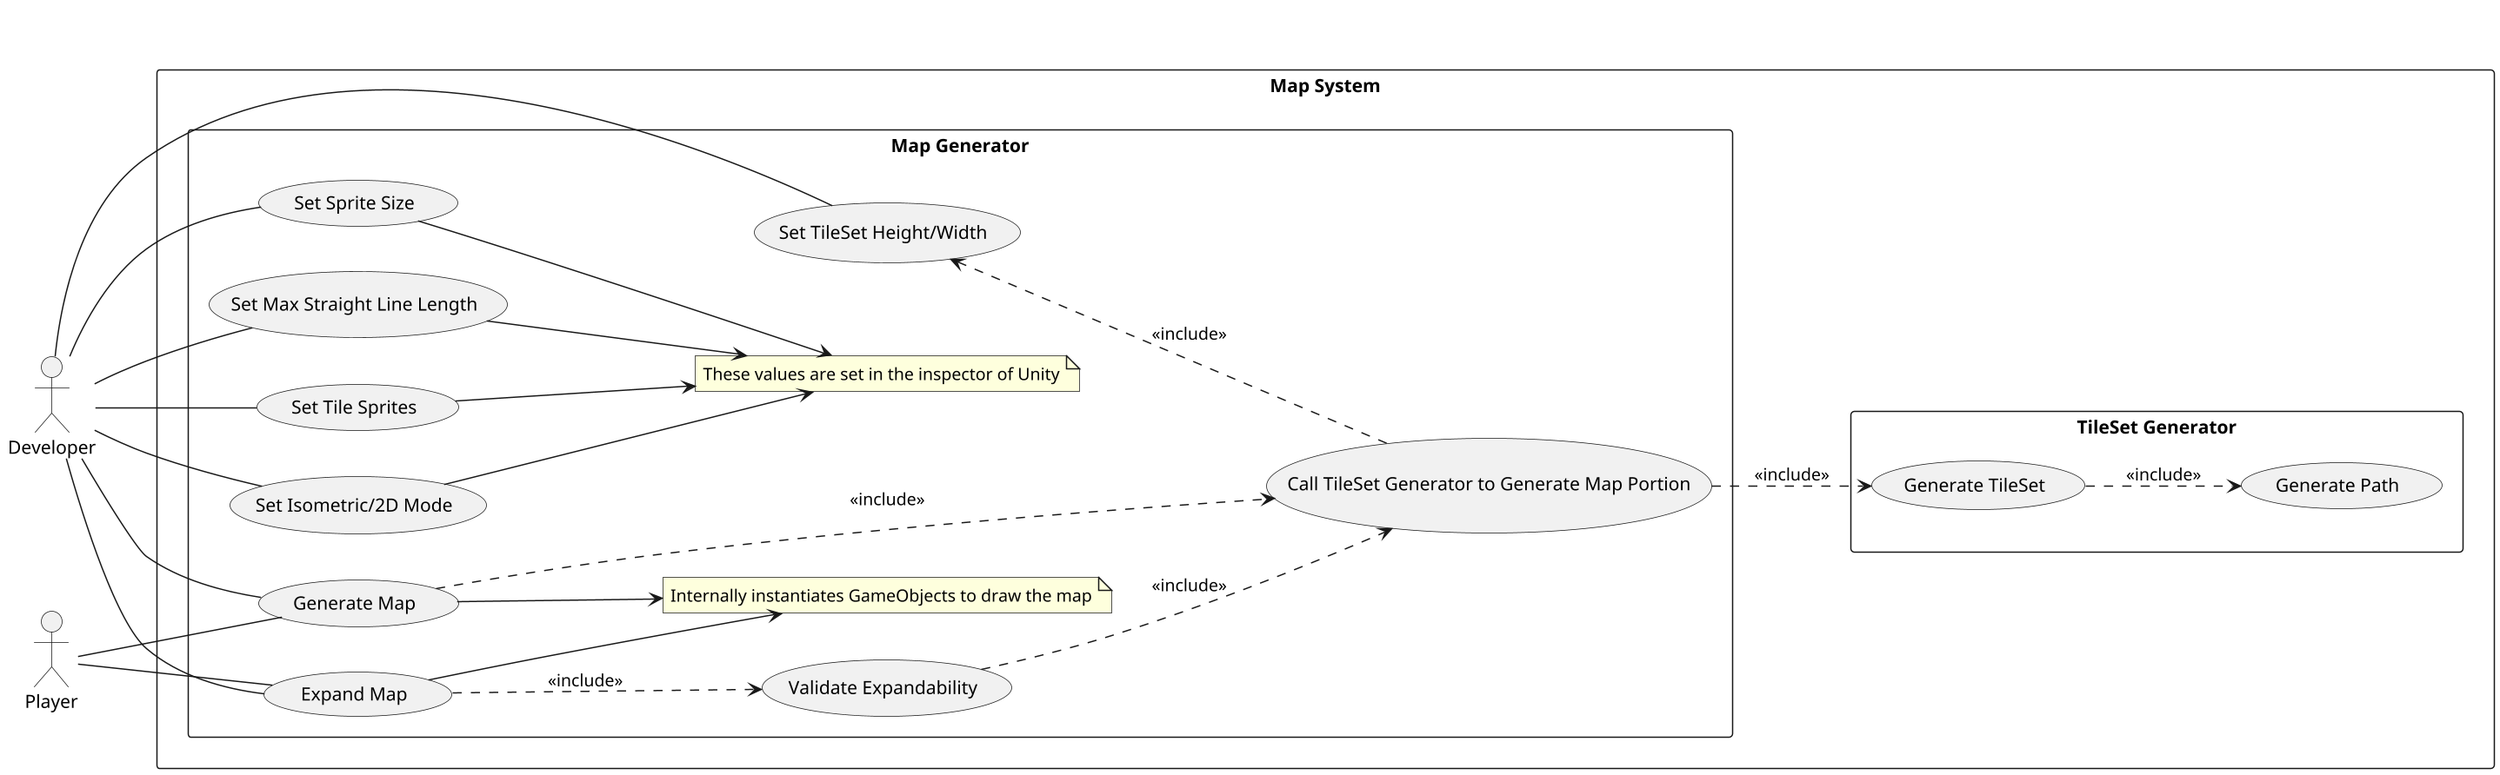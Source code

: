 @startuml
scale 1.5
left to right direction
skinparam packageStyle rect
actor "Developer" as dev
actor "Player" as user
rectangle "Map System" as system {
  rectangle "Map Generator" as mapgen {
    (Set TileSet Height/Width) as (tileSetSize)
    (Set Tile Sprites) as (setMapSprite)
    (Set Isometric/2D Mode) as (toggleIsometric)
    (Set Sprite Size) as (setSpriteSize)
    (Set Max Straight Line Length) as (setMaxStraightness)
    note "These values are set in the inspector of Unity" as note1
    (Generate Map) as (genMap)
    (Expand Map) as (expandMap)
    note "Internally instantiates GameObjects to draw the map" as drawMap
    (Validate Expandability) as (validateExpansion)
    (Call TileSet Generator to Generate Map Portion) as (callTileSet)
  }

  rectangle "TileSet Generator" as tileset {
    (Generate TileSet) as (genTileSet)
    (Generate Path) as (genPath)
  }

  (setMapSprite) --> note1
  (toggleIsometric) --> note1
  (setSpriteSize) --> note1
  (setMaxStraightness) --> note1
  (genMap) --> (drawMap)
  (expandMap) --> (drawMap)
  (expandMap)..> (validateExpansion): <<include>>
  (validateExpansion)..> (callTileSet): <<include>>
  (genMap)..> (callTileSet): <<include>>
  (tileSetSize)<.. (callTileSet): <<include>>

  (callTileSet)..> (genTileSet): <<include>>
  (genTileSet)..> (genPath): <<include>>

  user -- (genMap)
  user -- (expandMap)

  dev -- (tileSetSize)
  dev -- (setMapSprite)
  dev -- (toggleIsometric)
  dev -- (setSpriteSize)
  dev -- (setMaxStraightness)
  dev -- (genMap)
  dev -- (expandMap)
}
@enduml